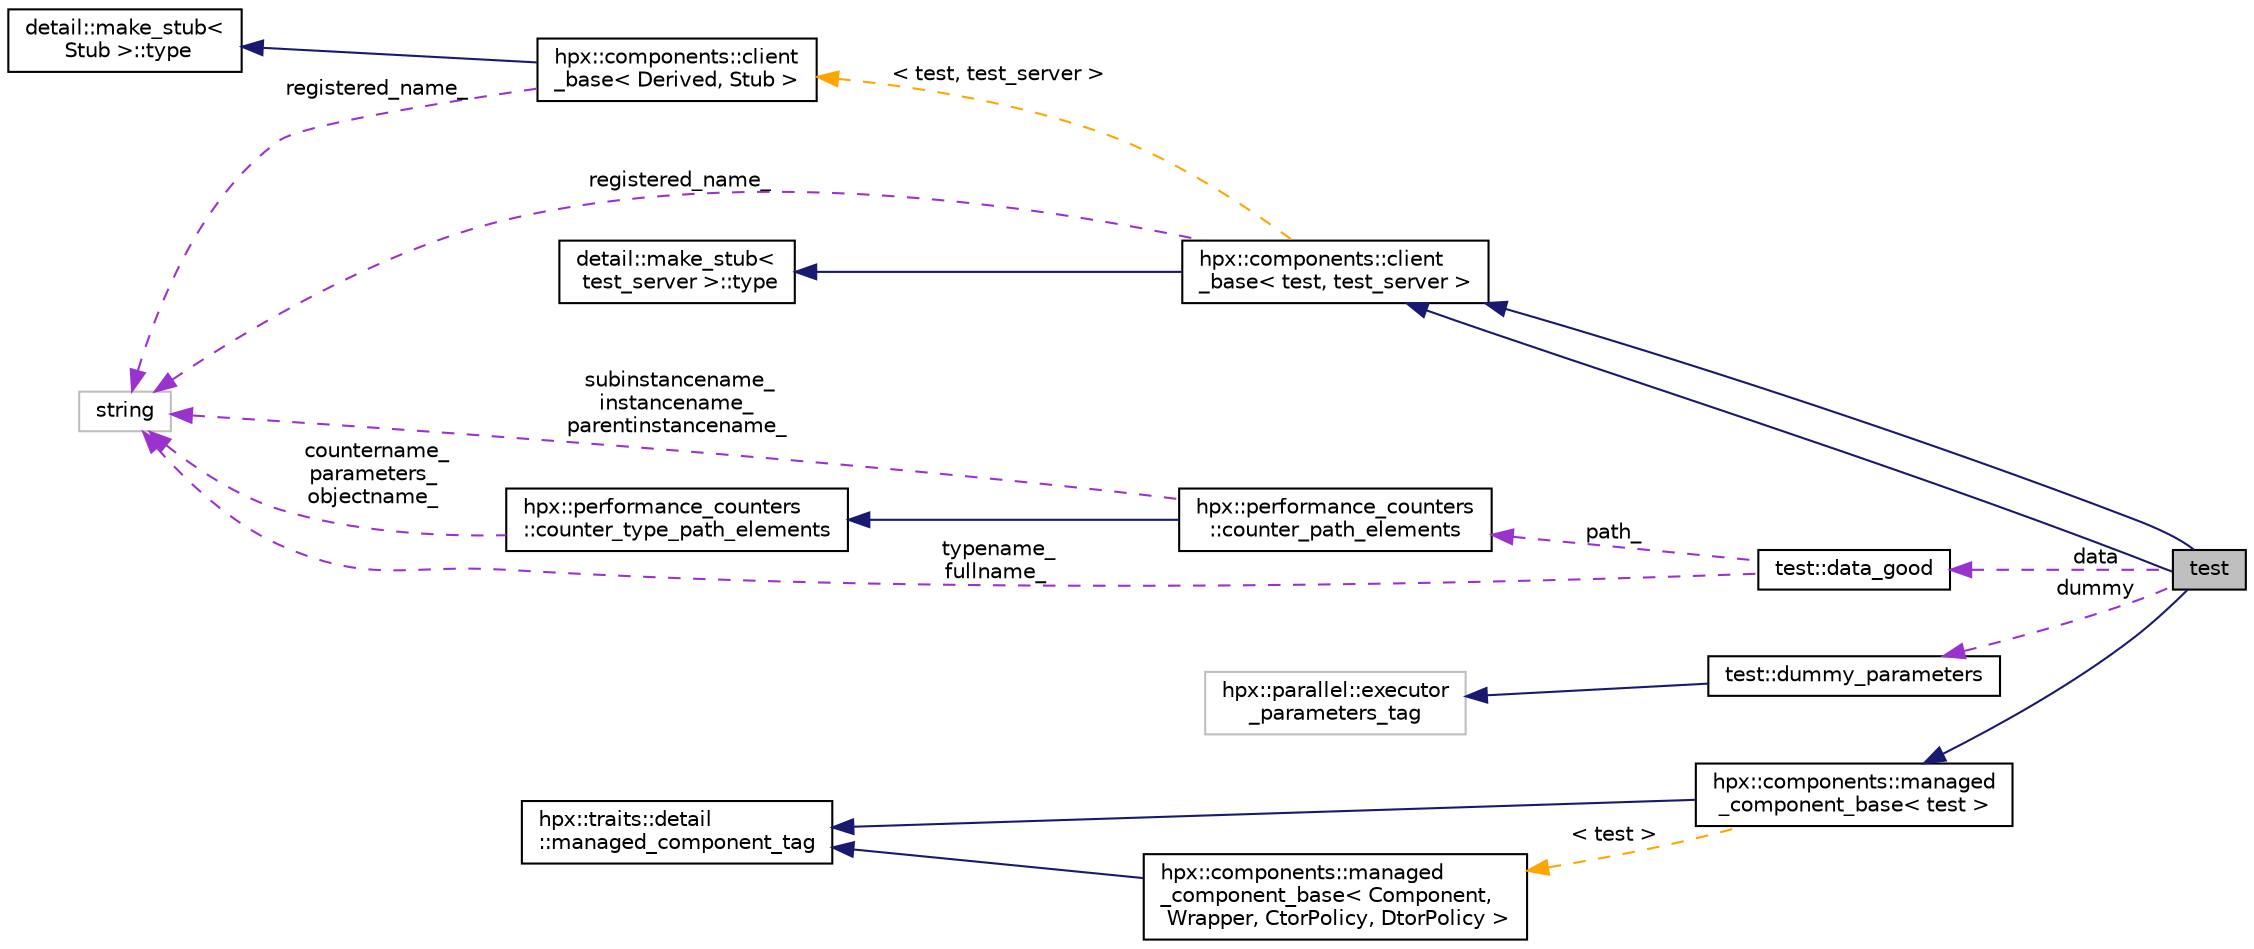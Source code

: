 digraph "test"
{
  edge [fontname="Helvetica",fontsize="10",labelfontname="Helvetica",labelfontsize="10"];
  node [fontname="Helvetica",fontsize="10",shape=record];
  rankdir="LR";
  Node8 [label="test",height=0.2,width=0.4,color="black", fillcolor="grey75", style="filled", fontcolor="black"];
  Node9 -> Node8 [dir="back",color="midnightblue",fontsize="10",style="solid",fontname="Helvetica"];
  Node9 [label="hpx::components::client\l_base\< test, test_server \>",height=0.2,width=0.4,color="black", fillcolor="white", style="filled",URL="$d9/dad/classhpx_1_1components_1_1client__base.html"];
  Node10 -> Node9 [dir="back",color="midnightblue",fontsize="10",style="solid",fontname="Helvetica"];
  Node10 [label="detail::make_stub\<\l test_server  \>::type",height=0.2,width=0.4,color="black", fillcolor="white", style="filled",URL="$de/dfa/structhpx_1_1components_1_1stub__base.html"];
  Node11 -> Node9 [dir="back",color="darkorchid3",fontsize="10",style="dashed",label=" registered_name_" ,fontname="Helvetica"];
  Node11 [label="string",height=0.2,width=0.4,color="grey75", fillcolor="white", style="filled"];
  Node12 -> Node9 [dir="back",color="orange",fontsize="10",style="dashed",label=" \< test, test_server \>" ,fontname="Helvetica"];
  Node12 [label="hpx::components::client\l_base\< Derived, Stub \>",height=0.2,width=0.4,color="black", fillcolor="white", style="filled",URL="$d9/dad/classhpx_1_1components_1_1client__base.html"];
  Node13 -> Node12 [dir="back",color="midnightblue",fontsize="10",style="solid",fontname="Helvetica"];
  Node13 [label="detail::make_stub\<\l Stub \>::type",height=0.2,width=0.4,color="black", fillcolor="white", style="filled",URL="$de/dfa/structhpx_1_1components_1_1stub__base.html"];
  Node11 -> Node12 [dir="back",color="darkorchid3",fontsize="10",style="dashed",label=" registered_name_" ,fontname="Helvetica"];
  Node9 -> Node8 [dir="back",color="midnightblue",fontsize="10",style="solid",fontname="Helvetica"];
  Node14 -> Node8 [dir="back",color="midnightblue",fontsize="10",style="solid",fontname="Helvetica"];
  Node14 [label="hpx::components::managed\l_component_base\< test \>",height=0.2,width=0.4,color="black", fillcolor="white", style="filled",URL="$d1/d7b/classhpx_1_1components_1_1managed__component__base.html"];
  Node15 -> Node14 [dir="back",color="midnightblue",fontsize="10",style="solid",fontname="Helvetica"];
  Node15 [label="hpx::traits::detail\l::managed_component_tag",height=0.2,width=0.4,color="black", fillcolor="white", style="filled",URL="$df/d31/structhpx_1_1traits_1_1detail_1_1managed__component__tag.html"];
  Node16 -> Node14 [dir="back",color="orange",fontsize="10",style="dashed",label=" \< test \>" ,fontname="Helvetica"];
  Node16 [label="hpx::components::managed\l_component_base\< Component,\l Wrapper, CtorPolicy, DtorPolicy \>",height=0.2,width=0.4,color="black", fillcolor="white", style="filled",URL="$d1/d7b/classhpx_1_1components_1_1managed__component__base.html"];
  Node15 -> Node16 [dir="back",color="midnightblue",fontsize="10",style="solid",fontname="Helvetica"];
  Node17 -> Node8 [dir="back",color="darkorchid3",fontsize="10",style="dashed",label=" dummy" ,fontname="Helvetica"];
  Node17 [label="test::dummy_parameters",height=0.2,width=0.4,color="black", fillcolor="white", style="filled",URL="$d0/d33/structtest_1_1dummy__parameters.html"];
  Node18 -> Node17 [dir="back",color="midnightblue",fontsize="10",style="solid",fontname="Helvetica"];
  Node18 [label="hpx::parallel::executor\l_parameters_tag",height=0.2,width=0.4,color="grey75", fillcolor="white", style="filled"];
  Node19 -> Node8 [dir="back",color="darkorchid3",fontsize="10",style="dashed",label=" data" ,fontname="Helvetica"];
  Node19 [label="test::data_good",height=0.2,width=0.4,color="black", fillcolor="white", style="filled",URL="$d2/d78/structtest_1_1data__good.html"];
  Node20 -> Node19 [dir="back",color="darkorchid3",fontsize="10",style="dashed",label=" path_" ,fontname="Helvetica"];
  Node20 [label="hpx::performance_counters\l::counter_path_elements",height=0.2,width=0.4,color="black", fillcolor="white", style="filled",URL="$d8/d13/structhpx_1_1performance__counters_1_1counter__path__elements.html"];
  Node21 -> Node20 [dir="back",color="midnightblue",fontsize="10",style="solid",fontname="Helvetica"];
  Node21 [label="hpx::performance_counters\l::counter_type_path_elements",height=0.2,width=0.4,color="black", fillcolor="white", style="filled",URL="$dd/db6/structhpx_1_1performance__counters_1_1counter__type__path__elements.html"];
  Node11 -> Node21 [dir="back",color="darkorchid3",fontsize="10",style="dashed",label=" countername_\nparameters_\nobjectname_" ,fontname="Helvetica"];
  Node11 -> Node20 [dir="back",color="darkorchid3",fontsize="10",style="dashed",label=" subinstancename_\ninstancename_\nparentinstancename_" ,fontname="Helvetica"];
  Node11 -> Node19 [dir="back",color="darkorchid3",fontsize="10",style="dashed",label=" typename_\nfullname_" ,fontname="Helvetica"];
}
